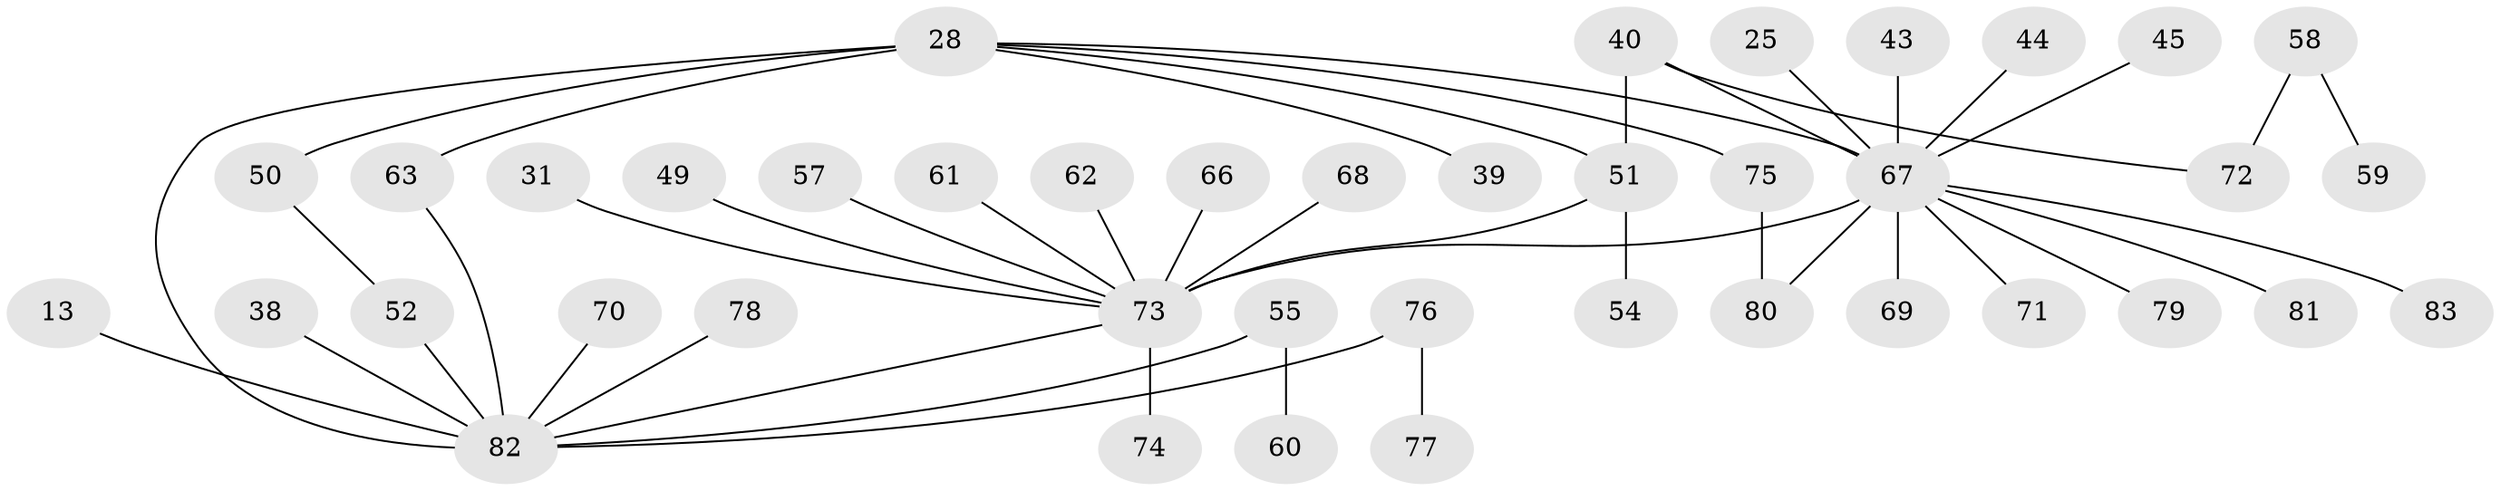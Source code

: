 // original degree distribution, {5: 0.04819277108433735, 7: 0.024096385542168676, 2: 0.30120481927710846, 6: 0.024096385542168676, 9: 0.012048192771084338, 3: 0.1686746987951807, 1: 0.37349397590361444, 4: 0.04819277108433735}
// Generated by graph-tools (version 1.1) at 2025/42/03/09/25 04:42:13]
// undirected, 41 vertices, 46 edges
graph export_dot {
graph [start="1"]
  node [color=gray90,style=filled];
  13;
  25;
  28 [super="+4"];
  31;
  38;
  39;
  40 [super="+14+27"];
  43;
  44;
  45 [super="+22"];
  49;
  50;
  51 [super="+3"];
  52;
  54 [super="+42"];
  55;
  57;
  58;
  59;
  60;
  61;
  62;
  63 [super="+48"];
  66;
  67 [super="+64+34+65"];
  68 [super="+41"];
  69;
  70;
  71;
  72 [super="+36"];
  73 [super="+47+26+17+56"];
  74;
  75;
  76 [super="+32"];
  77;
  78;
  79;
  80 [super="+23"];
  81;
  82 [super="+29+11+7"];
  83;
  13 -- 82;
  25 -- 67;
  28 -- 50;
  28 -- 82 [weight=2];
  28 -- 63;
  28 -- 39;
  28 -- 75;
  28 -- 51;
  28 -- 67;
  31 -- 73;
  38 -- 82;
  40 -- 72;
  40 -- 51;
  40 -- 67;
  43 -- 67;
  44 -- 67;
  45 -- 67;
  49 -- 73;
  50 -- 52;
  51 -- 73 [weight=2];
  51 -- 54;
  52 -- 82;
  55 -- 60;
  55 -- 82;
  57 -- 73;
  58 -- 59;
  58 -- 72 [weight=2];
  61 -- 73;
  62 -- 73;
  63 -- 82;
  66 -- 73;
  67 -- 80 [weight=4];
  67 -- 83;
  67 -- 73 [weight=4];
  67 -- 71;
  67 -- 69;
  67 -- 79;
  67 -- 81;
  68 -- 73;
  70 -- 82;
  73 -- 82;
  73 -- 74;
  75 -- 80;
  76 -- 82;
  76 -- 77;
  78 -- 82;
}
